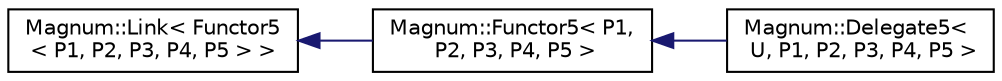 digraph "圖形化之類別階層"
{
  edge [fontname="Helvetica",fontsize="10",labelfontname="Helvetica",labelfontsize="10"];
  node [fontname="Helvetica",fontsize="10",shape=record];
  rankdir="LR";
  Node1 [label="Magnum::Link\< Functor5\l\< P1, P2, P3, P4, P5 \> \>",height=0.2,width=0.4,color="black", fillcolor="white", style="filled",URL="$class_magnum_1_1_link.html"];
  Node1 -> Node2 [dir="back",color="midnightblue",fontsize="10",style="solid",fontname="Helvetica"];
  Node2 [label="Magnum::Functor5\< P1,\l P2, P3, P4, P5 \>",height=0.2,width=0.4,color="black", fillcolor="white", style="filled",URL="$class_magnum_1_1_functor5.html"];
  Node2 -> Node3 [dir="back",color="midnightblue",fontsize="10",style="solid",fontname="Helvetica"];
  Node3 [label="Magnum::Delegate5\<\l U, P1, P2, P3, P4, P5 \>",height=0.2,width=0.4,color="black", fillcolor="white", style="filled",URL="$class_magnum_1_1_delegate5.html"];
}
